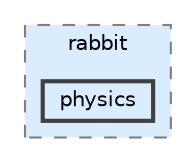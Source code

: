 digraph "C:/Users/thecy/Development/Libraries/rabbit/include/rabbit/physics"
{
 // LATEX_PDF_SIZE
  bgcolor="transparent";
  edge [fontname=Helvetica,fontsize=10,labelfontname=Helvetica,labelfontsize=10];
  node [fontname=Helvetica,fontsize=10,shape=box,height=0.2,width=0.4];
  compound=true
  subgraph clusterdir_c4dc8b4a447c210691c516bd52d2ecf6 {
    graph [ bgcolor="#daedff", pencolor="grey50", label="rabbit", fontname=Helvetica,fontsize=10 style="filled,dashed", URL="dir_c4dc8b4a447c210691c516bd52d2ecf6.html",tooltip=""]
  dir_94c90a046fd783719c3c71a8ad6d842f [label="physics", fillcolor="#daedff", color="grey25", style="filled,bold", URL="dir_94c90a046fd783719c3c71a8ad6d842f.html",tooltip=""];
  }
}
